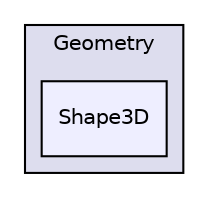 digraph "Shape3D" {
  compound=true
  node [ fontsize="10", fontname="Helvetica"];
  edge [ labelfontsize="10", labelfontname="Helvetica"];
  subgraph clusterdir_0bb7399e2f3c62ef7915ce6647cfe9f4 {
    graph [ bgcolor="#ddddee", pencolor="black", label="Geometry" fontname="Helvetica", fontsize="10", URL="dir_0bb7399e2f3c62ef7915ce6647cfe9f4.html"]
  dir_a40f6956c5bd149f1a04d7e8ec3869a6 [shape=box, label="Shape3D", style="filled", fillcolor="#eeeeff", pencolor="black", URL="dir_a40f6956c5bd149f1a04d7e8ec3869a6.html"];
  }
}
